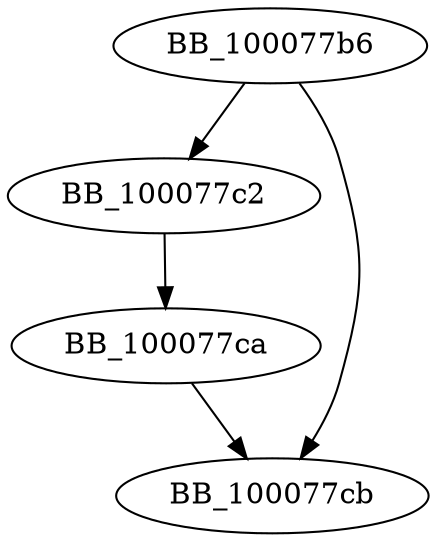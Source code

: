DiGraph sub_100077B6{
BB_100077b6->BB_100077c2
BB_100077b6->BB_100077cb
BB_100077c2->BB_100077ca
BB_100077ca->BB_100077cb
}
